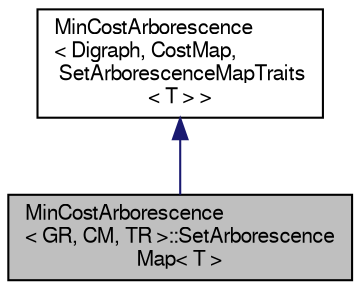 digraph "MinCostArborescence&lt; GR, CM, TR &gt;::SetArborescenceMap&lt; T &gt;"
{
 // LATEX_PDF_SIZE
  edge [fontname="FreeSans",fontsize="10",labelfontname="FreeSans",labelfontsize="10"];
  node [fontname="FreeSans",fontsize="10",shape=record];
  Node0 [label="MinCostArborescence\l\< GR, CM, TR \>::SetArborescence\lMap\< T \>",height=0.2,width=0.4,color="black", fillcolor="grey75", style="filled", fontcolor="black",tooltip="Named parameter for setting ArborescenceMap type"];
  Node1 -> Node0 [dir="back",color="midnightblue",fontsize="10",style="solid",fontname="FreeSans"];
  Node1 [label="MinCostArborescence\l\< Digraph, CostMap,\l SetArborescenceMapTraits\l\< T \> \>",height=0.2,width=0.4,color="black", fillcolor="white", style="filled",URL="$a03541.html",tooltip=" "];
}
